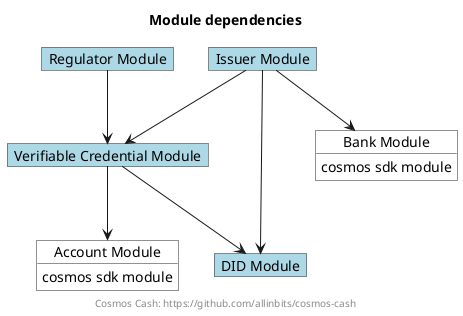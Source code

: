 @startuml
title Module dependencies
footer Cosmos Cash: https://github.com/allinbits/cosmos-cash

<style>
objectDiagram {
  LineColor #222
  FontName sans
}
</style>
skinparam monochrome false
skinparam shadowing false


object "DID Module" as did  #lightblue
object "Verifiable Credential Module" as vc #lightblue
object "Regulator Module" as reg #lightblue
object "Issuer Module" as issuer #lightblue
object "Bank Module" as bank #white {
 cosmos sdk module
}
object "Account Module" as acc #white {
  cosmos sdk module
}

vc --> did
vc --> acc
reg --> vc
issuer --> vc
issuer --> did
issuer --> bank



hide empty members

@enduml

